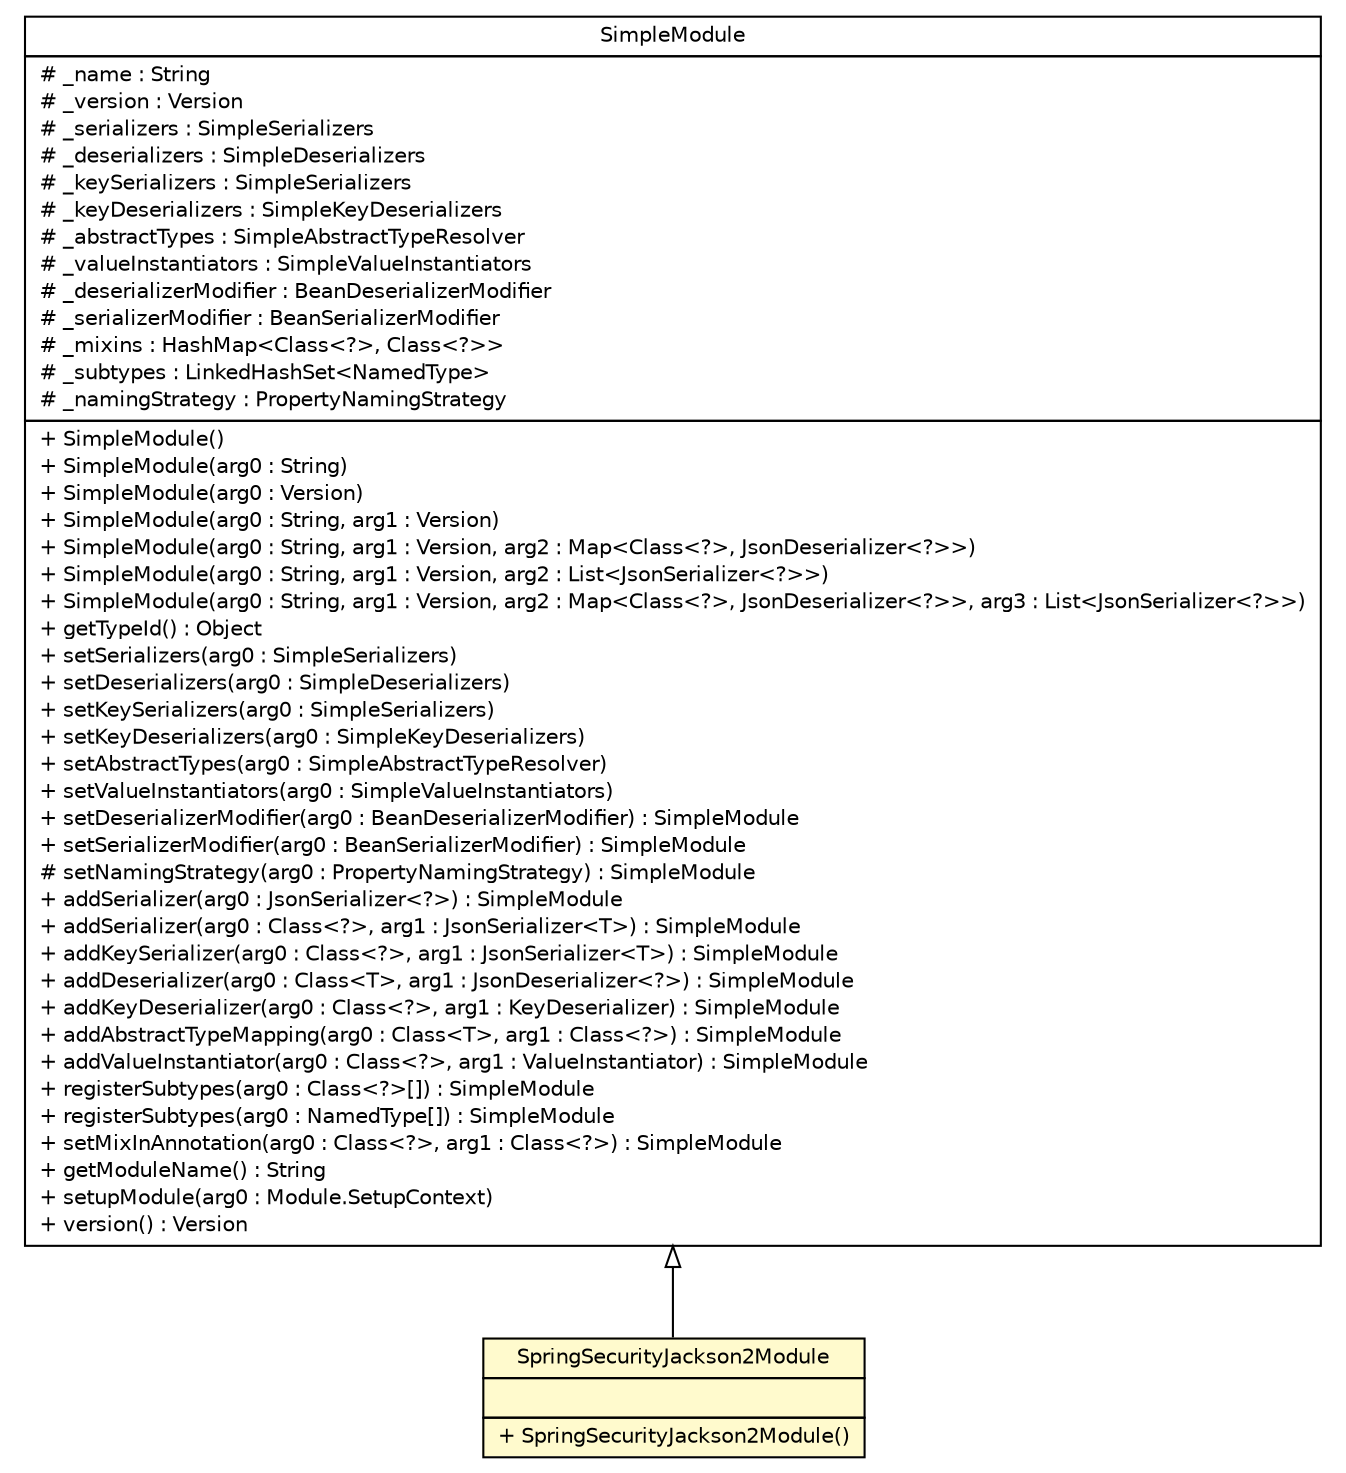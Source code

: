 #!/usr/local/bin/dot
#
# Class diagram 
# Generated by UMLGraph version R5_6-24-gf6e263 (http://www.umlgraph.org/)
#

digraph G {
	edge [fontname="Helvetica",fontsize=10,labelfontname="Helvetica",labelfontsize=10];
	node [fontname="Helvetica",fontsize=10,shape=plaintext];
	nodesep=0.25;
	ranksep=0.5;
	// cn.home1.oss.lib.common.SpringSecurityJackson2Module
	c5818 [label=<<table title="cn.home1.oss.lib.common.SpringSecurityJackson2Module" border="0" cellborder="1" cellspacing="0" cellpadding="2" port="p" bgcolor="lemonChiffon" href="./SpringSecurityJackson2Module.html">
		<tr><td><table border="0" cellspacing="0" cellpadding="1">
<tr><td align="center" balign="center"> SpringSecurityJackson2Module </td></tr>
		</table></td></tr>
		<tr><td><table border="0" cellspacing="0" cellpadding="1">
<tr><td align="left" balign="left">  </td></tr>
		</table></td></tr>
		<tr><td><table border="0" cellspacing="0" cellpadding="1">
<tr><td align="left" balign="left"> + SpringSecurityJackson2Module() </td></tr>
		</table></td></tr>
		</table>>, URL="./SpringSecurityJackson2Module.html", fontname="Helvetica", fontcolor="black", fontsize=10.0];
	//cn.home1.oss.lib.common.SpringSecurityJackson2Module extends com.fasterxml.jackson.databind.module.SimpleModule
	c5894:p -> c5818:p [dir=back,arrowtail=empty];
	// com.fasterxml.jackson.databind.module.SimpleModule
	c5894 [label=<<table title="com.fasterxml.jackson.databind.module.SimpleModule" border="0" cellborder="1" cellspacing="0" cellpadding="2" port="p" href="http://java.sun.com/j2se/1.4.2/docs/api/com/fasterxml/jackson/databind/module/SimpleModule.html">
		<tr><td><table border="0" cellspacing="0" cellpadding="1">
<tr><td align="center" balign="center"> SimpleModule </td></tr>
		</table></td></tr>
		<tr><td><table border="0" cellspacing="0" cellpadding="1">
<tr><td align="left" balign="left"> # _name : String </td></tr>
<tr><td align="left" balign="left"> # _version : Version </td></tr>
<tr><td align="left" balign="left"> # _serializers : SimpleSerializers </td></tr>
<tr><td align="left" balign="left"> # _deserializers : SimpleDeserializers </td></tr>
<tr><td align="left" balign="left"> # _keySerializers : SimpleSerializers </td></tr>
<tr><td align="left" balign="left"> # _keyDeserializers : SimpleKeyDeserializers </td></tr>
<tr><td align="left" balign="left"> # _abstractTypes : SimpleAbstractTypeResolver </td></tr>
<tr><td align="left" balign="left"> # _valueInstantiators : SimpleValueInstantiators </td></tr>
<tr><td align="left" balign="left"> # _deserializerModifier : BeanDeserializerModifier </td></tr>
<tr><td align="left" balign="left"> # _serializerModifier : BeanSerializerModifier </td></tr>
<tr><td align="left" balign="left"> # _mixins : HashMap&lt;Class&lt;?&gt;, Class&lt;?&gt;&gt; </td></tr>
<tr><td align="left" balign="left"> # _subtypes : LinkedHashSet&lt;NamedType&gt; </td></tr>
<tr><td align="left" balign="left"> # _namingStrategy : PropertyNamingStrategy </td></tr>
		</table></td></tr>
		<tr><td><table border="0" cellspacing="0" cellpadding="1">
<tr><td align="left" balign="left"> + SimpleModule() </td></tr>
<tr><td align="left" balign="left"> + SimpleModule(arg0 : String) </td></tr>
<tr><td align="left" balign="left"> + SimpleModule(arg0 : Version) </td></tr>
<tr><td align="left" balign="left"> + SimpleModule(arg0 : String, arg1 : Version) </td></tr>
<tr><td align="left" balign="left"> + SimpleModule(arg0 : String, arg1 : Version, arg2 : Map&lt;Class&lt;?&gt;, JsonDeserializer&lt;?&gt;&gt;) </td></tr>
<tr><td align="left" balign="left"> + SimpleModule(arg0 : String, arg1 : Version, arg2 : List&lt;JsonSerializer&lt;?&gt;&gt;) </td></tr>
<tr><td align="left" balign="left"> + SimpleModule(arg0 : String, arg1 : Version, arg2 : Map&lt;Class&lt;?&gt;, JsonDeserializer&lt;?&gt;&gt;, arg3 : List&lt;JsonSerializer&lt;?&gt;&gt;) </td></tr>
<tr><td align="left" balign="left"> + getTypeId() : Object </td></tr>
<tr><td align="left" balign="left"> + setSerializers(arg0 : SimpleSerializers) </td></tr>
<tr><td align="left" balign="left"> + setDeserializers(arg0 : SimpleDeserializers) </td></tr>
<tr><td align="left" balign="left"> + setKeySerializers(arg0 : SimpleSerializers) </td></tr>
<tr><td align="left" balign="left"> + setKeyDeserializers(arg0 : SimpleKeyDeserializers) </td></tr>
<tr><td align="left" balign="left"> + setAbstractTypes(arg0 : SimpleAbstractTypeResolver) </td></tr>
<tr><td align="left" balign="left"> + setValueInstantiators(arg0 : SimpleValueInstantiators) </td></tr>
<tr><td align="left" balign="left"> + setDeserializerModifier(arg0 : BeanDeserializerModifier) : SimpleModule </td></tr>
<tr><td align="left" balign="left"> + setSerializerModifier(arg0 : BeanSerializerModifier) : SimpleModule </td></tr>
<tr><td align="left" balign="left"> # setNamingStrategy(arg0 : PropertyNamingStrategy) : SimpleModule </td></tr>
<tr><td align="left" balign="left"> + addSerializer(arg0 : JsonSerializer&lt;?&gt;) : SimpleModule </td></tr>
<tr><td align="left" balign="left"> + addSerializer(arg0 : Class&lt;?&gt;, arg1 : JsonSerializer&lt;T&gt;) : SimpleModule </td></tr>
<tr><td align="left" balign="left"> + addKeySerializer(arg0 : Class&lt;?&gt;, arg1 : JsonSerializer&lt;T&gt;) : SimpleModule </td></tr>
<tr><td align="left" balign="left"> + addDeserializer(arg0 : Class&lt;T&gt;, arg1 : JsonDeserializer&lt;?&gt;) : SimpleModule </td></tr>
<tr><td align="left" balign="left"> + addKeyDeserializer(arg0 : Class&lt;?&gt;, arg1 : KeyDeserializer) : SimpleModule </td></tr>
<tr><td align="left" balign="left"> + addAbstractTypeMapping(arg0 : Class&lt;T&gt;, arg1 : Class&lt;?&gt;) : SimpleModule </td></tr>
<tr><td align="left" balign="left"> + addValueInstantiator(arg0 : Class&lt;?&gt;, arg1 : ValueInstantiator) : SimpleModule </td></tr>
<tr><td align="left" balign="left"> + registerSubtypes(arg0 : Class&lt;?&gt;[]) : SimpleModule </td></tr>
<tr><td align="left" balign="left"> + registerSubtypes(arg0 : NamedType[]) : SimpleModule </td></tr>
<tr><td align="left" balign="left"> + setMixInAnnotation(arg0 : Class&lt;?&gt;, arg1 : Class&lt;?&gt;) : SimpleModule </td></tr>
<tr><td align="left" balign="left"> + getModuleName() : String </td></tr>
<tr><td align="left" balign="left"> + setupModule(arg0 : Module.SetupContext) </td></tr>
<tr><td align="left" balign="left"> + version() : Version </td></tr>
		</table></td></tr>
		</table>>, URL="http://java.sun.com/j2se/1.4.2/docs/api/com/fasterxml/jackson/databind/module/SimpleModule.html", fontname="Helvetica", fontcolor="black", fontsize=10.0];
}

